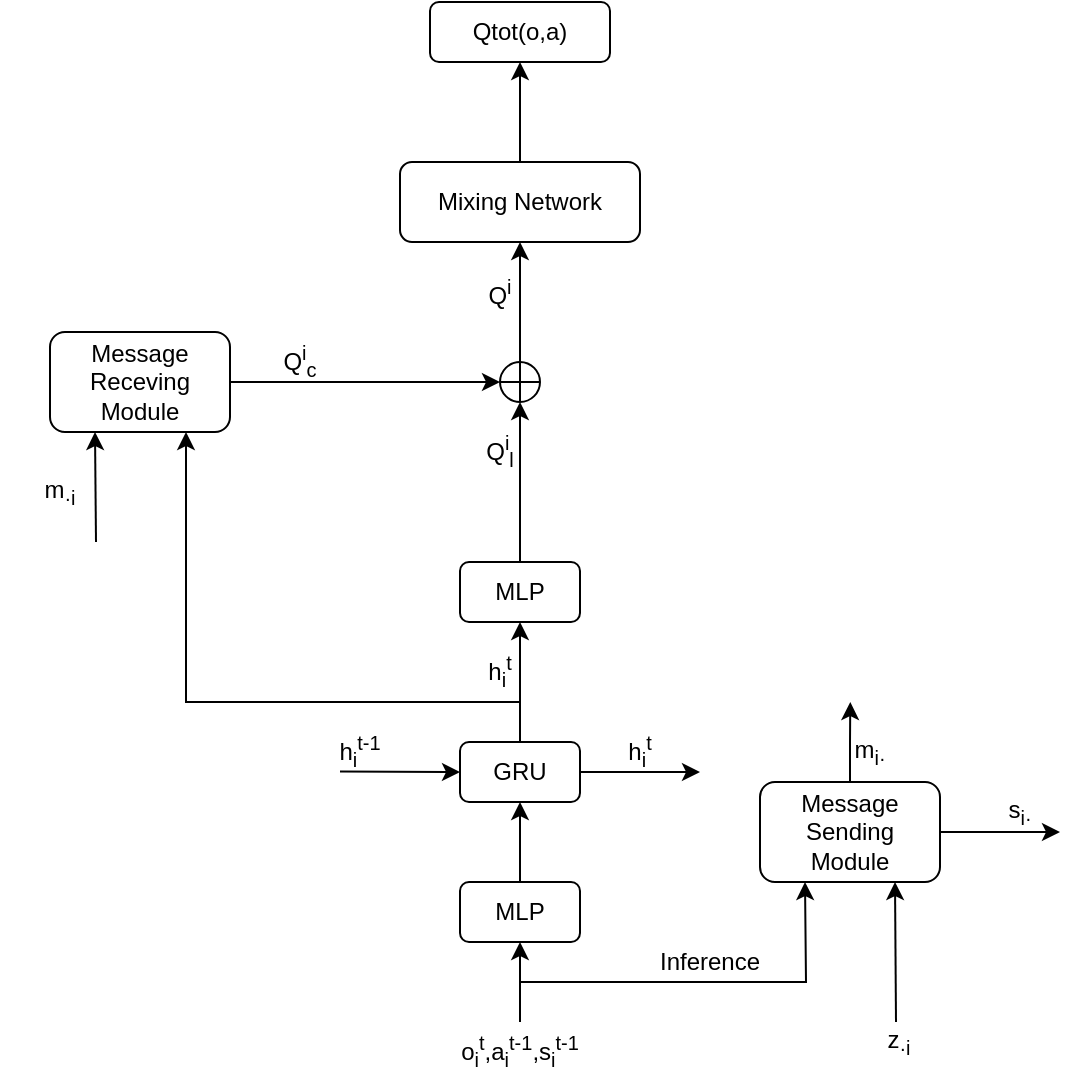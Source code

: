 <mxfile version="24.8.0">
  <diagram name="第 1 页" id="IS1YIhIyGcCp1zh6kRXE">
    <mxGraphModel dx="1646" dy="435" grid="1" gridSize="10" guides="1" tooltips="1" connect="1" arrows="1" fold="1" page="1" pageScale="1" pageWidth="827" pageHeight="1169" math="0" shadow="0">
      <root>
        <mxCell id="0" />
        <mxCell id="1" parent="0" />
        <mxCell id="eI0VBQEDJUcGqaeWiOvq-8" style="edgeStyle=orthogonalEdgeStyle;rounded=0;orthogonalLoop=1;jettySize=auto;html=1;exitX=0.5;exitY=0;exitDx=0;exitDy=0;entryX=0.5;entryY=1;entryDx=0;entryDy=0;" edge="1" parent="1" source="eI0VBQEDJUcGqaeWiOvq-1" target="eI0VBQEDJUcGqaeWiOvq-4">
          <mxGeometry relative="1" as="geometry" />
        </mxCell>
        <mxCell id="eI0VBQEDJUcGqaeWiOvq-1" value="MLP" style="rounded=1;whiteSpace=wrap;html=1;" vertex="1" parent="1">
          <mxGeometry x="200" y="490" width="60" height="30" as="geometry" />
        </mxCell>
        <mxCell id="eI0VBQEDJUcGqaeWiOvq-9" style="edgeStyle=orthogonalEdgeStyle;rounded=0;orthogonalLoop=1;jettySize=auto;html=1;exitX=0.5;exitY=0;exitDx=0;exitDy=0;entryX=0.5;entryY=1;entryDx=0;entryDy=0;" edge="1" parent="1" source="eI0VBQEDJUcGqaeWiOvq-4" target="eI0VBQEDJUcGqaeWiOvq-19">
          <mxGeometry relative="1" as="geometry">
            <mxPoint x="230" y="380" as="targetPoint" />
          </mxGeometry>
        </mxCell>
        <mxCell id="eI0VBQEDJUcGqaeWiOvq-50" style="edgeStyle=orthogonalEdgeStyle;rounded=0;orthogonalLoop=1;jettySize=auto;html=1;exitX=0.5;exitY=0;exitDx=0;exitDy=0;entryX=0.75;entryY=1;entryDx=0;entryDy=0;" edge="1" parent="1" source="eI0VBQEDJUcGqaeWiOvq-4" target="eI0VBQEDJUcGqaeWiOvq-36">
          <mxGeometry relative="1" as="geometry">
            <mxPoint x="60" y="280" as="targetPoint" />
            <Array as="points">
              <mxPoint x="230" y="400" />
              <mxPoint x="63" y="400" />
              <mxPoint x="63" y="265" />
            </Array>
          </mxGeometry>
        </mxCell>
        <mxCell id="eI0VBQEDJUcGqaeWiOvq-4" value="GRU" style="rounded=1;whiteSpace=wrap;html=1;" vertex="1" parent="1">
          <mxGeometry x="200" y="420" width="60" height="30" as="geometry" />
        </mxCell>
        <mxCell id="eI0VBQEDJUcGqaeWiOvq-7" value="" style="endArrow=classic;html=1;rounded=0;entryX=0.5;entryY=1;entryDx=0;entryDy=0;" edge="1" parent="1" source="eI0VBQEDJUcGqaeWiOvq-6" target="eI0VBQEDJUcGqaeWiOvq-1">
          <mxGeometry width="50" height="50" relative="1" as="geometry">
            <mxPoint x="230" y="600" as="sourcePoint" />
            <mxPoint x="280" y="550" as="targetPoint" />
            <Array as="points">
              <mxPoint x="230" y="540" />
            </Array>
          </mxGeometry>
        </mxCell>
        <mxCell id="eI0VBQEDJUcGqaeWiOvq-6" value="o&lt;sub&gt;i&lt;/sub&gt;&lt;sup&gt;t&lt;/sup&gt;,a&lt;sub&gt;i&lt;/sub&gt;&lt;sup&gt;t-1&lt;/sup&gt;,s&lt;sub&gt;i&lt;/sub&gt;&lt;sup&gt;t-1&lt;/sup&gt;" style="text;html=1;align=center;verticalAlign=middle;whiteSpace=wrap;rounded=0;" vertex="1" parent="1">
          <mxGeometry x="195" y="560" width="70" height="30" as="geometry" />
        </mxCell>
        <mxCell id="eI0VBQEDJUcGqaeWiOvq-22" style="edgeStyle=orthogonalEdgeStyle;rounded=0;orthogonalLoop=1;jettySize=auto;html=1;exitX=0.5;exitY=0;exitDx=0;exitDy=0;entryX=0.5;entryY=1;entryDx=0;entryDy=0;" edge="1" parent="1" source="eI0VBQEDJUcGqaeWiOvq-19">
          <mxGeometry relative="1" as="geometry">
            <mxPoint x="230" y="250" as="targetPoint" />
          </mxGeometry>
        </mxCell>
        <mxCell id="eI0VBQEDJUcGqaeWiOvq-19" value="MLP" style="rounded=1;whiteSpace=wrap;html=1;" vertex="1" parent="1">
          <mxGeometry x="200" y="330" width="60" height="30" as="geometry" />
        </mxCell>
        <mxCell id="eI0VBQEDJUcGqaeWiOvq-26" style="edgeStyle=orthogonalEdgeStyle;rounded=0;orthogonalLoop=1;jettySize=auto;html=1;exitX=0.5;exitY=0;exitDx=0;exitDy=0;" edge="1" parent="1" source="eI0VBQEDJUcGqaeWiOvq-23" target="eI0VBQEDJUcGqaeWiOvq-25">
          <mxGeometry relative="1" as="geometry" />
        </mxCell>
        <mxCell id="eI0VBQEDJUcGqaeWiOvq-23" value="Mixing Network" style="rounded=1;whiteSpace=wrap;html=1;" vertex="1" parent="1">
          <mxGeometry x="170" y="130" width="120" height="40" as="geometry" />
        </mxCell>
        <mxCell id="eI0VBQEDJUcGqaeWiOvq-25" value="Qtot(o,a)" style="rounded=1;whiteSpace=wrap;html=1;" vertex="1" parent="1">
          <mxGeometry x="185" y="50" width="90" height="30" as="geometry" />
        </mxCell>
        <mxCell id="eI0VBQEDJUcGqaeWiOvq-27" value="" style="endArrow=classic;html=1;rounded=0;entryX=0;entryY=0.5;entryDx=0;entryDy=0;" edge="1" parent="1" target="eI0VBQEDJUcGqaeWiOvq-4">
          <mxGeometry width="50" height="50" relative="1" as="geometry">
            <mxPoint x="140" y="434.71" as="sourcePoint" />
            <mxPoint x="200" y="435" as="targetPoint" />
          </mxGeometry>
        </mxCell>
        <mxCell id="eI0VBQEDJUcGqaeWiOvq-28" value="" style="endArrow=classic;html=1;rounded=0;exitX=1;exitY=0.5;exitDx=0;exitDy=0;" edge="1" parent="1" source="eI0VBQEDJUcGqaeWiOvq-4">
          <mxGeometry width="50" height="50" relative="1" as="geometry">
            <mxPoint x="275" y="434.71" as="sourcePoint" />
            <mxPoint x="320" y="435" as="targetPoint" />
          </mxGeometry>
        </mxCell>
        <mxCell id="eI0VBQEDJUcGqaeWiOvq-29" value="h&lt;sub&gt;i&lt;/sub&gt;&lt;sup&gt;t-1&lt;/sup&gt;" style="text;html=1;align=center;verticalAlign=middle;whiteSpace=wrap;rounded=0;" vertex="1" parent="1">
          <mxGeometry x="120" y="410" width="60" height="30" as="geometry" />
        </mxCell>
        <mxCell id="eI0VBQEDJUcGqaeWiOvq-30" value="h&lt;sub&gt;i&lt;/sub&gt;&lt;sup&gt;t&lt;/sup&gt;" style="text;html=1;align=center;verticalAlign=middle;whiteSpace=wrap;rounded=0;" vertex="1" parent="1">
          <mxGeometry x="270" y="410" width="40" height="30" as="geometry" />
        </mxCell>
        <mxCell id="eI0VBQEDJUcGqaeWiOvq-47" style="edgeStyle=orthogonalEdgeStyle;rounded=0;orthogonalLoop=1;jettySize=auto;html=1;exitX=1;exitY=0.5;exitDx=0;exitDy=0;" edge="1" parent="1" source="eI0VBQEDJUcGqaeWiOvq-31">
          <mxGeometry relative="1" as="geometry">
            <mxPoint x="500" y="465" as="targetPoint" />
          </mxGeometry>
        </mxCell>
        <mxCell id="eI0VBQEDJUcGqaeWiOvq-54" style="edgeStyle=orthogonalEdgeStyle;rounded=0;orthogonalLoop=1;jettySize=auto;html=1;exitX=0.5;exitY=0;exitDx=0;exitDy=0;" edge="1" parent="1" source="eI0VBQEDJUcGqaeWiOvq-31">
          <mxGeometry relative="1" as="geometry">
            <mxPoint x="395.143" y="400" as="targetPoint" />
          </mxGeometry>
        </mxCell>
        <mxCell id="eI0VBQEDJUcGqaeWiOvq-31" value="Message&lt;br&gt;Sending&lt;br&gt;Module" style="rounded=1;whiteSpace=wrap;html=1;" vertex="1" parent="1">
          <mxGeometry x="350" y="440" width="90" height="50" as="geometry" />
        </mxCell>
        <mxCell id="eI0VBQEDJUcGqaeWiOvq-35" value="" style="endArrow=classic;html=1;rounded=0;exitX=0.5;exitY=0;exitDx=0;exitDy=0;entryX=0.25;entryY=1;entryDx=0;entryDy=0;" edge="1" parent="1" source="eI0VBQEDJUcGqaeWiOvq-6" target="eI0VBQEDJUcGqaeWiOvq-31">
          <mxGeometry width="50" height="50" relative="1" as="geometry">
            <mxPoint x="275" y="550" as="sourcePoint" />
            <mxPoint x="325" y="500" as="targetPoint" />
            <Array as="points">
              <mxPoint x="230" y="540" />
              <mxPoint x="373" y="540" />
            </Array>
          </mxGeometry>
        </mxCell>
        <mxCell id="eI0VBQEDJUcGqaeWiOvq-37" style="edgeStyle=orthogonalEdgeStyle;rounded=0;orthogonalLoop=1;jettySize=auto;html=1;exitX=1;exitY=0.5;exitDx=0;exitDy=0;entryX=0;entryY=0.5;entryDx=0;entryDy=0;" edge="1" parent="1" source="eI0VBQEDJUcGqaeWiOvq-36" target="eI0VBQEDJUcGqaeWiOvq-40">
          <mxGeometry relative="1" as="geometry">
            <mxPoint x="185.0" y="240" as="targetPoint" />
          </mxGeometry>
        </mxCell>
        <mxCell id="eI0VBQEDJUcGqaeWiOvq-36" value="Message&lt;br&gt;Receving&lt;br&gt;Module" style="rounded=1;whiteSpace=wrap;html=1;" vertex="1" parent="1">
          <mxGeometry x="-5" y="215" width="90" height="50" as="geometry" />
        </mxCell>
        <mxCell id="eI0VBQEDJUcGqaeWiOvq-38" value="Q&lt;sup&gt;i&lt;/sup&gt;&lt;sub&gt;c&lt;/sub&gt;" style="text;html=1;align=center;verticalAlign=middle;whiteSpace=wrap;rounded=0;" vertex="1" parent="1">
          <mxGeometry x="90" y="215" width="60" height="30" as="geometry" />
        </mxCell>
        <mxCell id="eI0VBQEDJUcGqaeWiOvq-39" value="h&lt;sub&gt;i&lt;/sub&gt;&lt;sup&gt;t&lt;/sup&gt;" style="text;html=1;align=center;verticalAlign=middle;whiteSpace=wrap;rounded=0;" vertex="1" parent="1">
          <mxGeometry x="200" y="370" width="40" height="30" as="geometry" />
        </mxCell>
        <mxCell id="eI0VBQEDJUcGqaeWiOvq-42" style="edgeStyle=orthogonalEdgeStyle;rounded=0;orthogonalLoop=1;jettySize=auto;html=1;exitX=0.5;exitY=0;exitDx=0;exitDy=0;entryX=0.5;entryY=1;entryDx=0;entryDy=0;" edge="1" parent="1" source="eI0VBQEDJUcGqaeWiOvq-40" target="eI0VBQEDJUcGqaeWiOvq-23">
          <mxGeometry relative="1" as="geometry" />
        </mxCell>
        <mxCell id="eI0VBQEDJUcGqaeWiOvq-40" value="" style="shape=orEllipse;perimeter=ellipsePerimeter;whiteSpace=wrap;html=1;backgroundOutline=1;" vertex="1" parent="1">
          <mxGeometry x="220" y="230" width="20" height="20" as="geometry" />
        </mxCell>
        <mxCell id="eI0VBQEDJUcGqaeWiOvq-41" value="Q&lt;sup&gt;i&lt;/sup&gt;&lt;sub&gt;l&lt;/sub&gt;" style="text;html=1;align=center;verticalAlign=middle;whiteSpace=wrap;rounded=0;" vertex="1" parent="1">
          <mxGeometry x="190" y="260" width="60" height="30" as="geometry" />
        </mxCell>
        <mxCell id="eI0VBQEDJUcGqaeWiOvq-44" value="Q&lt;sup&gt;i&lt;/sup&gt;" style="text;html=1;align=center;verticalAlign=middle;whiteSpace=wrap;rounded=0;" vertex="1" parent="1">
          <mxGeometry x="190" y="180" width="60" height="30" as="geometry" />
        </mxCell>
        <mxCell id="eI0VBQEDJUcGqaeWiOvq-45" value="" style="endArrow=classic;html=1;rounded=0;entryX=0.75;entryY=1;entryDx=0;entryDy=0;" edge="1" parent="1" target="eI0VBQEDJUcGqaeWiOvq-31">
          <mxGeometry width="50" height="50" relative="1" as="geometry">
            <mxPoint x="418" y="560" as="sourcePoint" />
            <mxPoint x="420" y="550" as="targetPoint" />
          </mxGeometry>
        </mxCell>
        <mxCell id="eI0VBQEDJUcGqaeWiOvq-46" value="z&lt;sub&gt;·i&lt;/sub&gt;" style="text;html=1;align=center;verticalAlign=middle;whiteSpace=wrap;rounded=0;" vertex="1" parent="1">
          <mxGeometry x="399" y="560" width="41" height="20" as="geometry" />
        </mxCell>
        <mxCell id="eI0VBQEDJUcGqaeWiOvq-48" value="s&lt;sub&gt;i·&lt;/sub&gt;" style="text;html=1;align=center;verticalAlign=middle;whiteSpace=wrap;rounded=0;" vertex="1" parent="1">
          <mxGeometry x="450" y="440" width="60" height="30" as="geometry" />
        </mxCell>
        <mxCell id="eI0VBQEDJUcGqaeWiOvq-49" value="Inference" style="text;html=1;align=center;verticalAlign=middle;whiteSpace=wrap;rounded=0;" vertex="1" parent="1">
          <mxGeometry x="300" y="520" width="50" height="20" as="geometry" />
        </mxCell>
        <mxCell id="eI0VBQEDJUcGqaeWiOvq-51" value="" style="endArrow=classic;html=1;rounded=0;entryX=0.25;entryY=1;entryDx=0;entryDy=0;" edge="1" parent="1" target="eI0VBQEDJUcGqaeWiOvq-36">
          <mxGeometry width="50" height="50" relative="1" as="geometry">
            <mxPoint x="18" y="320" as="sourcePoint" />
            <mxPoint x="45" y="280" as="targetPoint" />
          </mxGeometry>
        </mxCell>
        <mxCell id="eI0VBQEDJUcGqaeWiOvq-52" value="m&lt;sub&gt;·i&lt;/sub&gt;" style="text;html=1;align=center;verticalAlign=middle;whiteSpace=wrap;rounded=0;" vertex="1" parent="1">
          <mxGeometry x="-30" y="280" width="60" height="30" as="geometry" />
        </mxCell>
        <mxCell id="eI0VBQEDJUcGqaeWiOvq-55" value="m&lt;sub&gt;i·&lt;/sub&gt;" style="text;html=1;align=center;verticalAlign=middle;whiteSpace=wrap;rounded=0;" vertex="1" parent="1">
          <mxGeometry x="380" y="410" width="50" height="30" as="geometry" />
        </mxCell>
      </root>
    </mxGraphModel>
  </diagram>
</mxfile>
